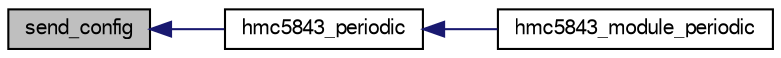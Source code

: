 digraph "send_config"
{
  edge [fontname="FreeSans",fontsize="10",labelfontname="FreeSans",labelfontsize="10"];
  node [fontname="FreeSans",fontsize="10",shape=record];
  rankdir="LR";
  Node1 [label="send_config",height=0.2,width=0.4,color="black", fillcolor="grey75", style="filled", fontcolor="black"];
  Node1 -> Node2 [dir="back",color="midnightblue",fontsize="10",style="solid",fontname="FreeSans"];
  Node2 [label="hmc5843_periodic",height=0.2,width=0.4,color="black", fillcolor="white", style="filled",URL="$hmc5843_8h.html#ab17f5e43fbd1dcadea20ede30e06568b"];
  Node2 -> Node3 [dir="back",color="midnightblue",fontsize="10",style="solid",fontname="FreeSans"];
  Node3 [label="hmc5843_module_periodic",height=0.2,width=0.4,color="black", fillcolor="white", style="filled",URL="$mag__hmc5843_8h.html#a73430e5bacbce50ebd8b9acf682c82aa"];
}
